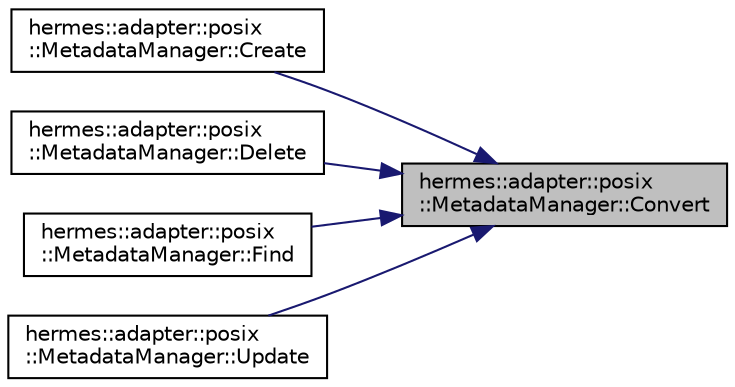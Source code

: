digraph "hermes::adapter::posix::MetadataManager::Convert"
{
 // LATEX_PDF_SIZE
  edge [fontname="Helvetica",fontsize="10",labelfontname="Helvetica",labelfontsize="10"];
  node [fontname="Helvetica",fontsize="10",shape=record];
  rankdir="RL";
  Node1 [label="hermes::adapter::posix\l::MetadataManager::Convert",height=0.2,width=0.4,color="black", fillcolor="grey75", style="filled", fontcolor="black",tooltip=" "];
  Node1 -> Node2 [dir="back",color="midnightblue",fontsize="10",style="solid",fontname="Helvetica"];
  Node2 [label="hermes::adapter::posix\l::MetadataManager::Create",height=0.2,width=0.4,color="black", fillcolor="white", style="filled",URL="$classhermes_1_1adapter_1_1posix_1_1_metadata_manager.html#aeca22f1cc1b125113e8a9c5868f8a6c0",tooltip=" "];
  Node1 -> Node3 [dir="back",color="midnightblue",fontsize="10",style="solid",fontname="Helvetica"];
  Node3 [label="hermes::adapter::posix\l::MetadataManager::Delete",height=0.2,width=0.4,color="black", fillcolor="white", style="filled",URL="$classhermes_1_1adapter_1_1posix_1_1_metadata_manager.html#ad4c11289205cbaaeb4f319cd1d3bfeea",tooltip=" "];
  Node1 -> Node4 [dir="back",color="midnightblue",fontsize="10",style="solid",fontname="Helvetica"];
  Node4 [label="hermes::adapter::posix\l::MetadataManager::Find",height=0.2,width=0.4,color="black", fillcolor="white", style="filled",URL="$classhermes_1_1adapter_1_1posix_1_1_metadata_manager.html#ae7be81d0d6fe03980bcf8fdf54744751",tooltip=" "];
  Node1 -> Node5 [dir="back",color="midnightblue",fontsize="10",style="solid",fontname="Helvetica"];
  Node5 [label="hermes::adapter::posix\l::MetadataManager::Update",height=0.2,width=0.4,color="black", fillcolor="white", style="filled",URL="$classhermes_1_1adapter_1_1posix_1_1_metadata_manager.html#ad4cd83902a8b1d2288c03b6bd4e2cb29",tooltip=" "];
}
